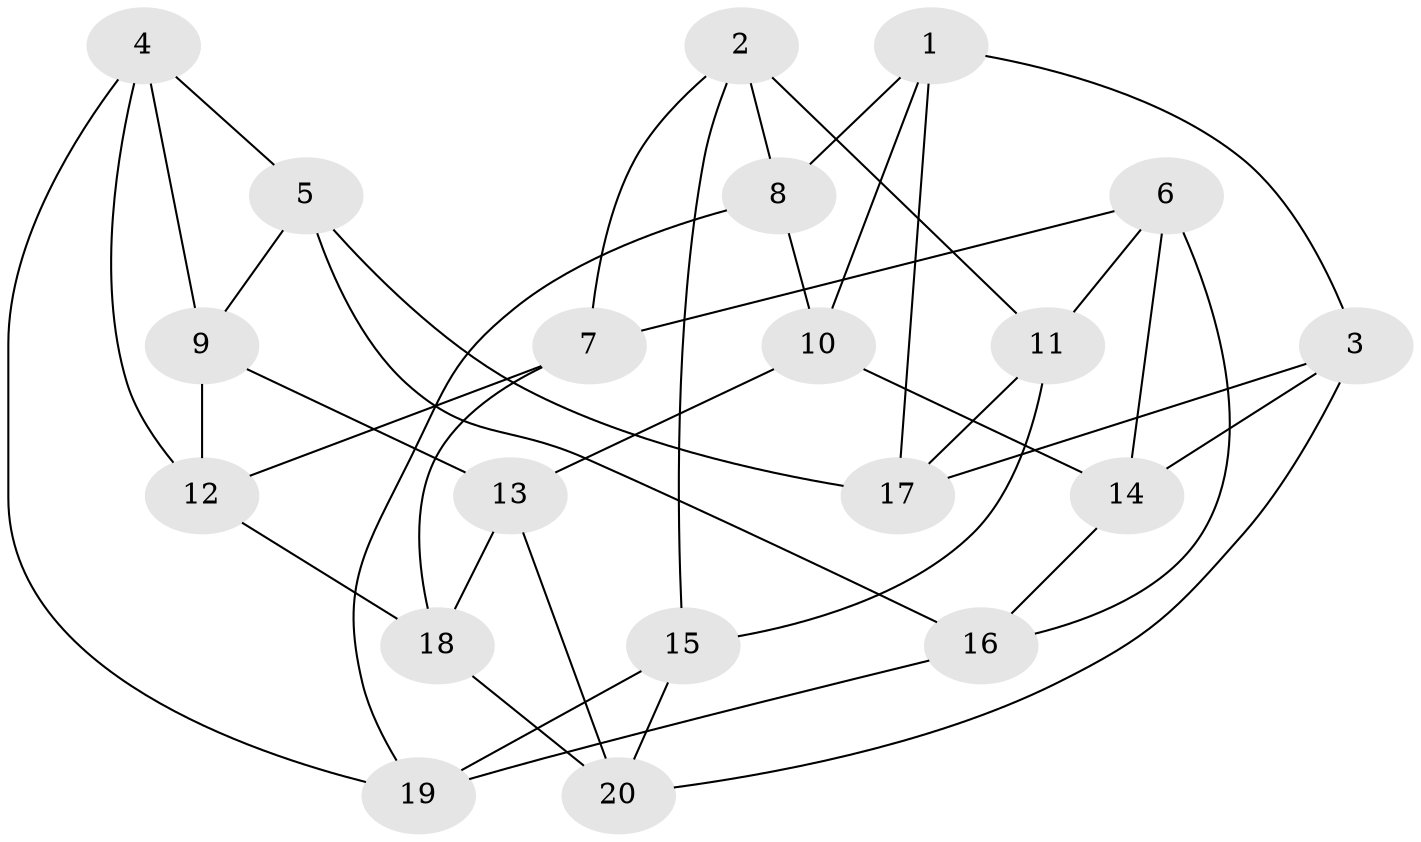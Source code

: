 // Generated by graph-tools (version 1.1) at 2025/46/02/15/25 05:46:28]
// undirected, 20 vertices, 40 edges
graph export_dot {
graph [start="1"]
  node [color=gray90,style=filled];
  1;
  2;
  3;
  4;
  5;
  6;
  7;
  8;
  9;
  10;
  11;
  12;
  13;
  14;
  15;
  16;
  17;
  18;
  19;
  20;
  1 -- 17;
  1 -- 3;
  1 -- 10;
  1 -- 8;
  2 -- 11;
  2 -- 8;
  2 -- 7;
  2 -- 15;
  3 -- 17;
  3 -- 14;
  3 -- 20;
  4 -- 19;
  4 -- 9;
  4 -- 12;
  4 -- 5;
  5 -- 16;
  5 -- 17;
  5 -- 9;
  6 -- 16;
  6 -- 14;
  6 -- 11;
  6 -- 7;
  7 -- 18;
  7 -- 12;
  8 -- 10;
  8 -- 19;
  9 -- 12;
  9 -- 13;
  10 -- 14;
  10 -- 13;
  11 -- 15;
  11 -- 17;
  12 -- 18;
  13 -- 18;
  13 -- 20;
  14 -- 16;
  15 -- 19;
  15 -- 20;
  16 -- 19;
  18 -- 20;
}
